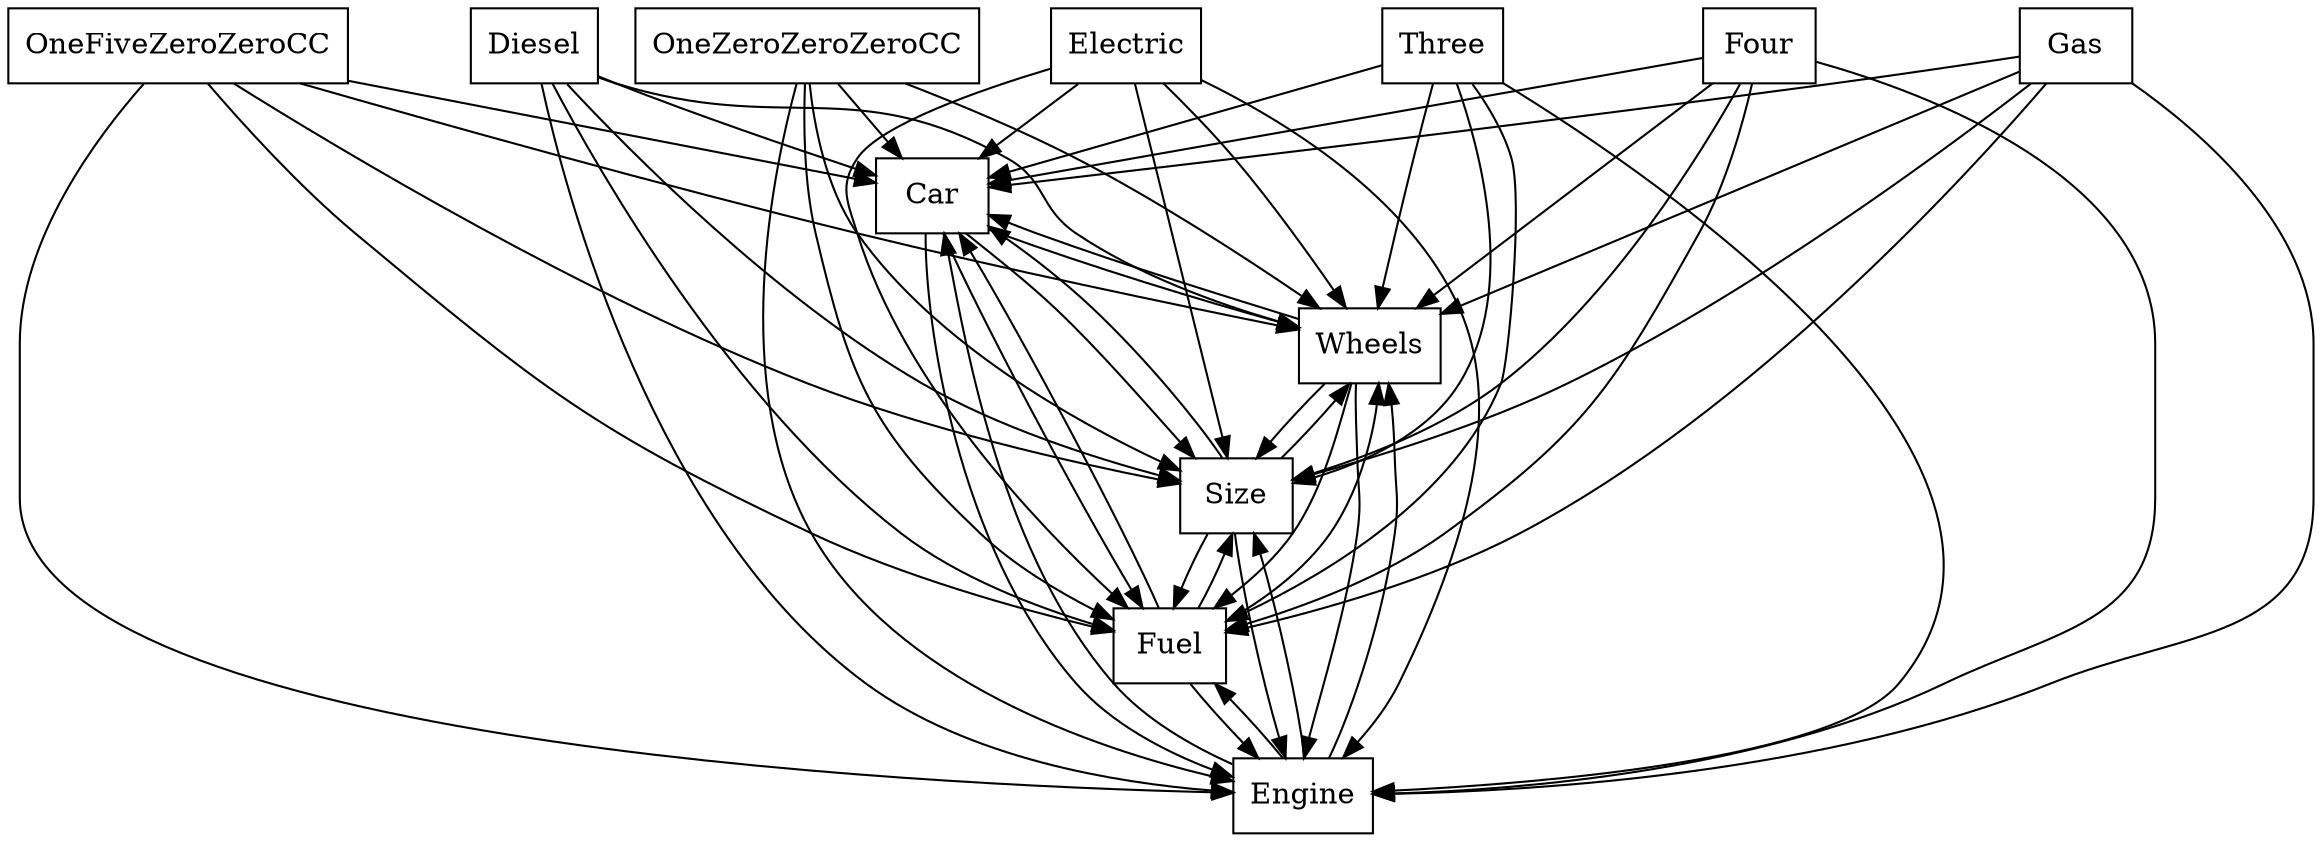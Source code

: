 digraph{
graph [rankdir=TB];
node [shape=box];
edge [arrowhead=normal];
0[label="Car",]
1[label="OneZeroZeroZeroCC",]
2[label="OneFiveZeroZeroCC",]
3[label="Wheels",]
4[label="Diesel",]
5[label="Three",]
6[label="Electric",]
7[label="Engine",]
8[label="Fuel",]
9[label="Four",]
10[label="Size",]
11[label="Gas",]
0->3[label="",]
0->7[label="",]
0->8[label="",]
0->10[label="",]
1->0[label="",]
1->3[label="",]
1->7[label="",]
1->8[label="",]
1->10[label="",]
2->0[label="",]
2->3[label="",]
2->7[label="",]
2->8[label="",]
2->10[label="",]
3->0[label="",]
3->7[label="",]
3->8[label="",]
3->10[label="",]
4->0[label="",]
4->3[label="",]
4->7[label="",]
4->8[label="",]
4->10[label="",]
5->0[label="",]
5->3[label="",]
5->7[label="",]
5->8[label="",]
5->10[label="",]
6->0[label="",]
6->3[label="",]
6->7[label="",]
6->8[label="",]
6->10[label="",]
7->0[label="",]
7->3[label="",]
7->8[label="",]
7->10[label="",]
8->0[label="",]
8->3[label="",]
8->7[label="",]
8->10[label="",]
9->0[label="",]
9->3[label="",]
9->7[label="",]
9->8[label="",]
9->10[label="",]
10->0[label="",]
10->3[label="",]
10->7[label="",]
10->8[label="",]
11->0[label="",]
11->3[label="",]
11->7[label="",]
11->8[label="",]
11->10[label="",]
}
